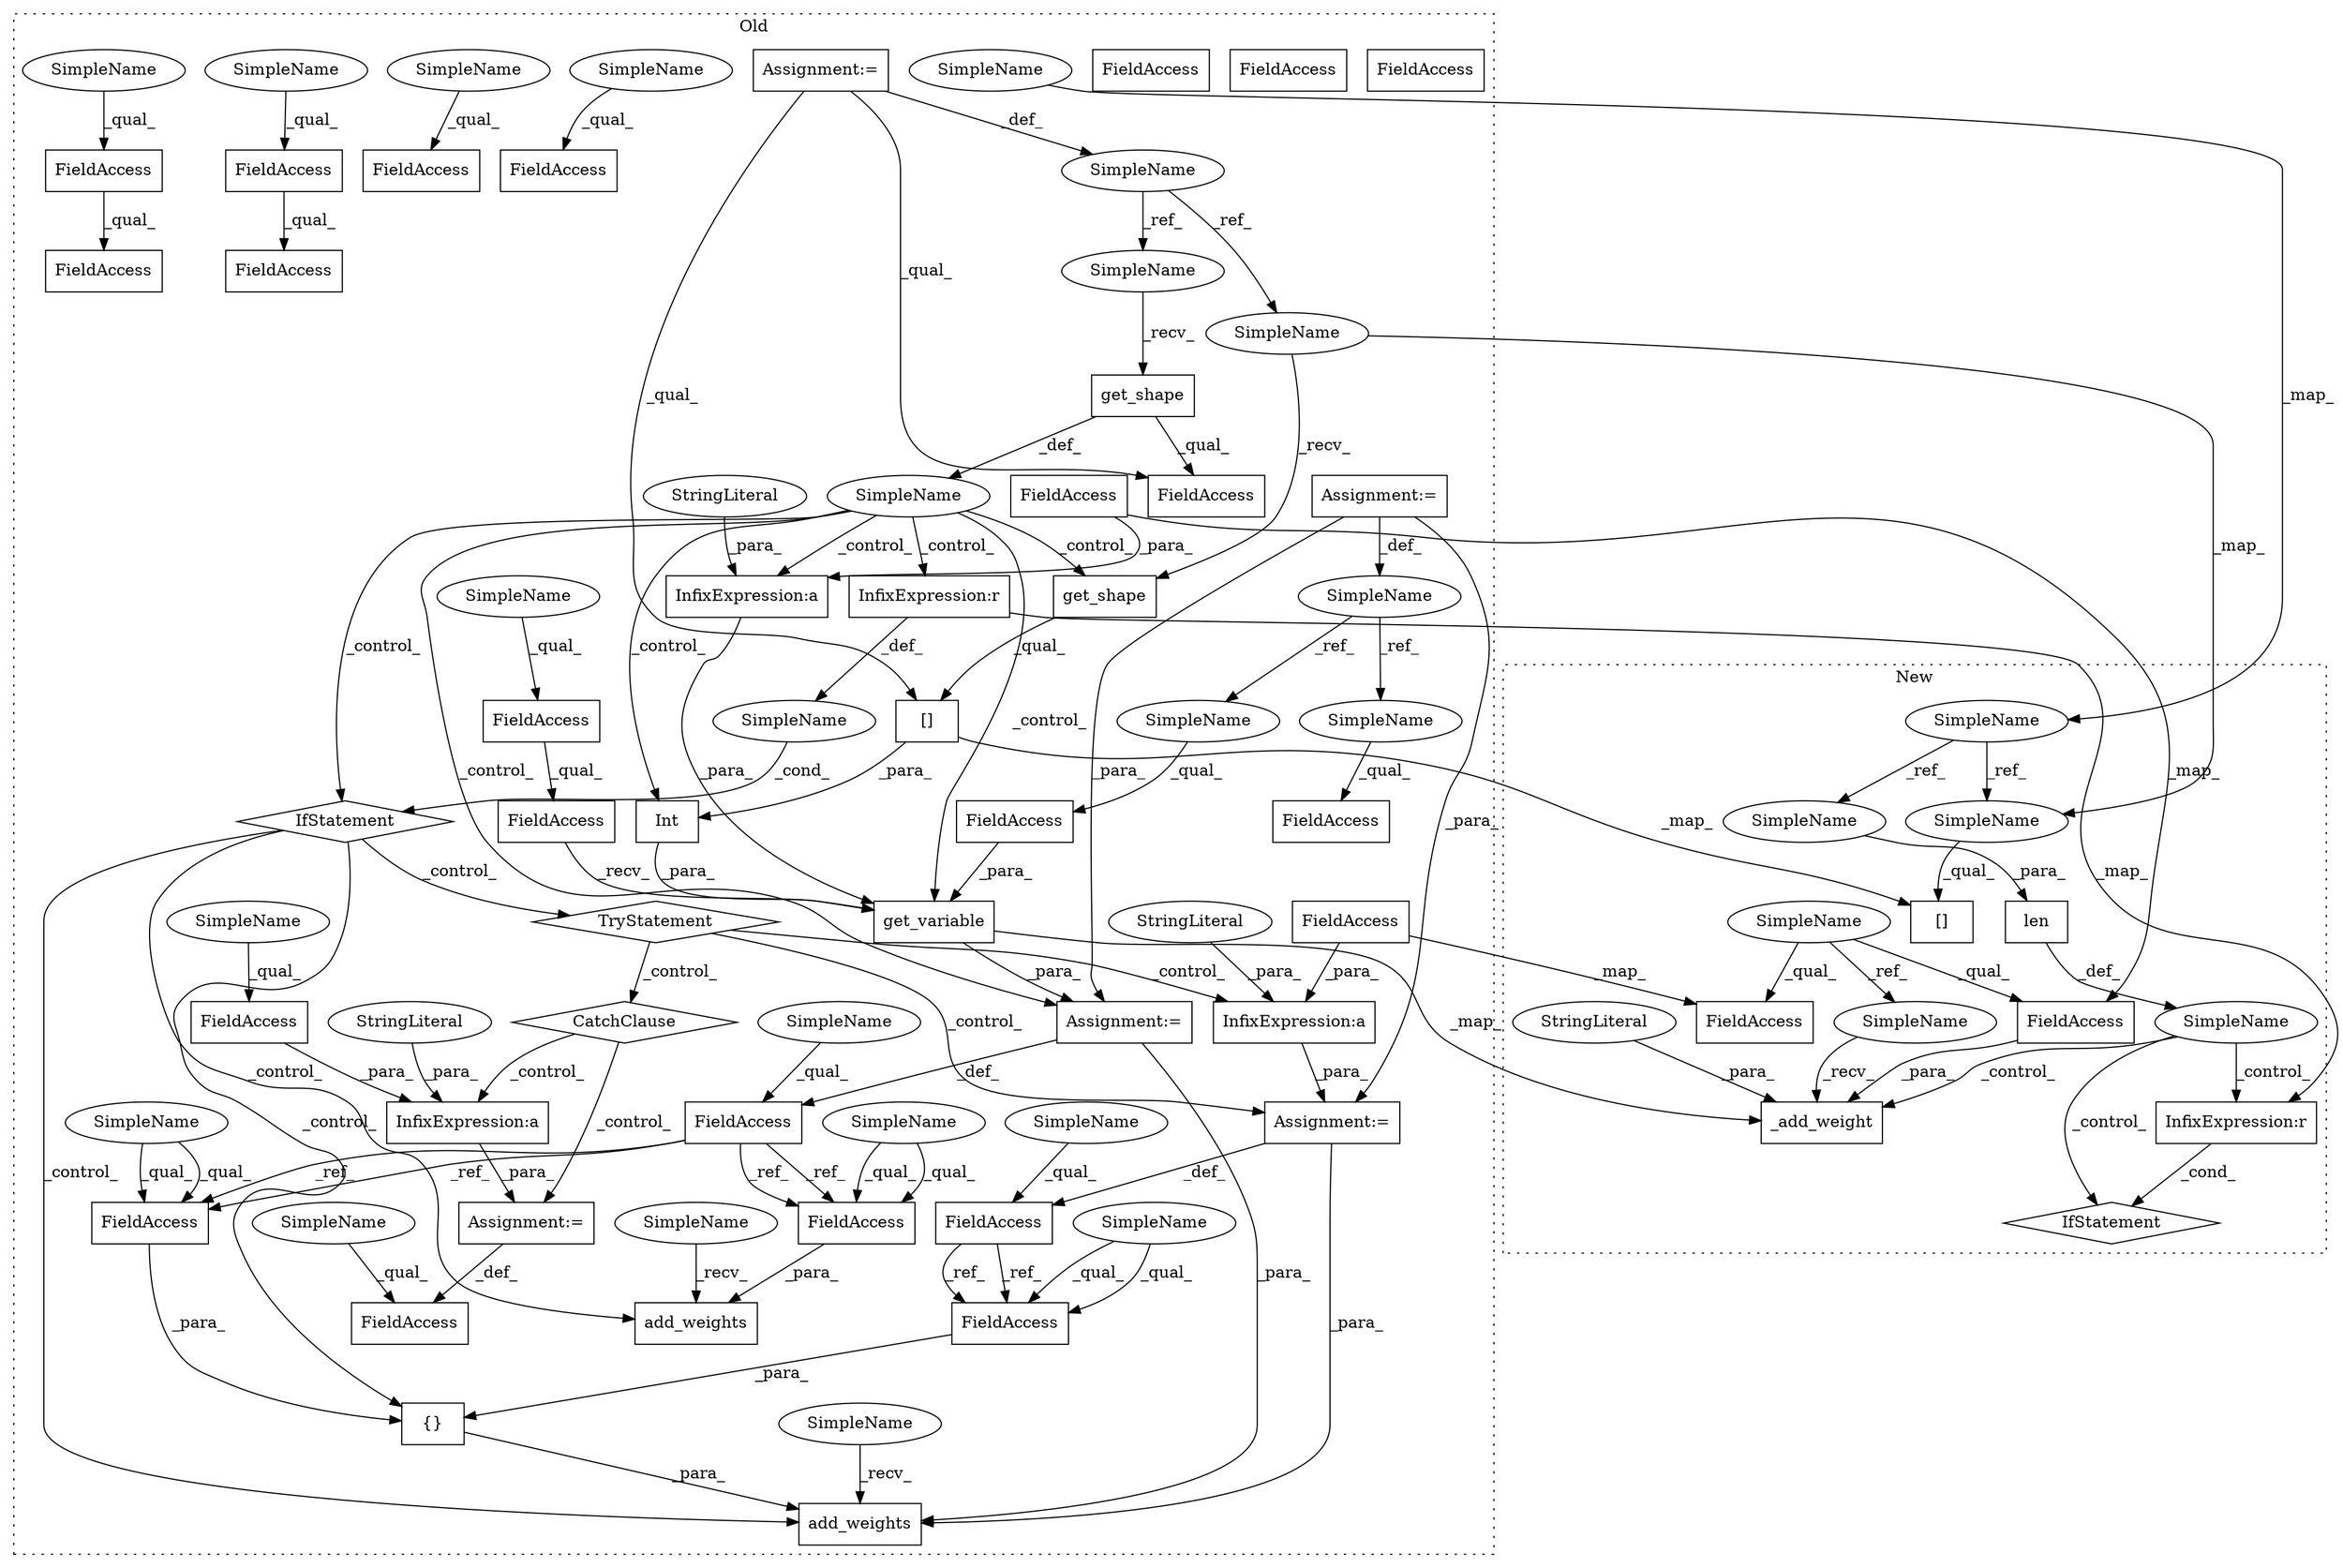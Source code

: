 digraph G {
subgraph cluster0 {
1 [label="get_variable" a="32" s="1495,1614" l="13,1" shape="box"];
3 [label="FieldAccess" a="22" s="1474" l="20" shape="box"];
4 [label="FieldAccess" a="22" s="1467" l="6" shape="box"];
5 [label="FieldAccess" a="22" s="1576" l="21" shape="box"];
6 [label="FieldAccess" a="22" s="1474" l="17" shape="box"];
7 [label="InfixExpression:a" a="27" s="1518" l="3" shape="box"];
9 [label="FieldAccess" a="22" s="1509" l="9" shape="box"];
11 [label="StringLiteral" a="45" s="1521" l="5" shape="ellipse"];
13 [label="FieldAccess" a="22" s="1668" l="6" shape="box"];
14 [label="Assignment:=" a="7" s="1473" l="1" shape="box"];
15 [label="FieldAccess" a="22" s="2057" l="6" shape="box"];
16 [label="add_weights" a="32" s="2045,2063" l="12,1" shape="box"];
17 [label="FieldAccess" a="22" s="2010" l="6" shape="box"];
18 [label="FieldAccess" a="22" s="2003" l="6" shape="box"];
19 [label="IfStatement" a="25" s="1621,1644" l="4,2" shape="diamond"];
20 [label="FieldAccess" a="22" s="1710" l="9" shape="box"];
22 [label="{}" a="4" s="2002,2016" l="1,1" shape="box"];
23 [label="add_weights" a="32" s="1981,2017" l="12,1" shape="box"];
24 [label="FieldAccess" a="22" s="1675" l="17" shape="box"];
25 [label="SimpleName" a="42" s="1159" l="12" shape="ellipse"];
26 [label="FieldAccess" a="22" s="1753" l="21" shape="box"];
27 [label="FieldAccess" a="22" s="1856" l="17" shape="box"];
28 [label="FieldAccess" a="22" s="1856" l="20" shape="box"];
29 [label="Assignment:=" a="7" s="1159" l="12" shape="box"];
30 [label="InfixExpression:a" a="27" s="1719" l="3" shape="box"];
31 [label="StringLiteral" a="45" s="1722" l="4" shape="ellipse"];
32 [label="FieldAccess" a="22" s="1675" l="20" shape="box"];
33 [label="Assignment:=" a="7" s="1674" l="1" shape="box"];
34 [label="InfixExpression:a" a="27" s="1900" l="3" shape="box"];
35 [label="SimpleName" a="42" s="" l="" shape="ellipse"];
36 [label="CatchClause" a="12" s="1803,1837" l="13,2" shape="diamond"];
37 [label="StringLiteral" a="45" s="1903" l="4" shape="ellipse"];
38 [label="FieldAccess" a="22" s="1849" l="6" shape="box"];
39 [label="FieldAccess" a="22" s="1891" l="9" shape="box"];
40 [label="FieldAccess" a="22" s="1741" l="11" shape="box"];
41 [label="FieldAccess" a="22" s="1775" l="16" shape="box"];
42 [label="TryStatement" a="54" s="1654" l="4" shape="diamond"];
43 [label="Assignment:=" a="7" s="1855" l="1" shape="box"];
44 [label="SimpleName" a="42" s="" l="" shape="ellipse"];
45 [label="get_shape" a="32" s="1445" l="11" shape="box"];
46 [label="Int" a="32" s="1434,1460" l="4,1" shape="box"];
47 [label="get_shape" a="32" s="1188" l="11" shape="box"];
48 [label="SimpleName" a="42" s="1110" l="6" shape="ellipse"];
51 [label="InfixExpression:r" a="27" s="1636" l="4" shape="box"];
53 [label="FieldAccess" a="22" s="1181" l="24" shape="box"];
56 [label="SimpleName" a="42" s="1079" l="6" shape="ellipse"];
58 [label="[]" a="2" s="1438,1459" l="19,1" shape="box"];
59 [label="Assignment:=" a="7" s="1110" l="6" shape="box"];
60 [label="SimpleName" a="42" s="1753" l="12" shape="ellipse"];
61 [label="SimpleName" a="42" s="1576" l="12" shape="ellipse"];
62 [label="SimpleName" a="42" s="1849" l="4" shape="ellipse"];
63 [label="SimpleName" a="42" s="1891" l="4" shape="ellipse"];
64 [label="FieldAccess" a="22" s="2057" l="6" shape="box"];
65 [label="FieldAccess" a="22" s="2003" l="6" shape="box"];
66 [label="SimpleName" a="42" s="1438" l="6" shape="ellipse"];
67 [label="SimpleName" a="42" s="1181" l="6" shape="ellipse"];
69 [label="SimpleName" a="42" s="2010" l="4" shape="ellipse"];
70 [label="SimpleName" a="42" s="2057" l="4" shape="ellipse"];
71 [label="SimpleName" a="42" s="1775" l="4" shape="ellipse"];
72 [label="SimpleName" a="42" s="1976" l="4" shape="ellipse"];
73 [label="SimpleName" a="42" s="2040" l="4" shape="ellipse"];
74 [label="SimpleName" a="42" s="1467" l="4" shape="ellipse"];
75 [label="SimpleName" a="42" s="1741" l="4" shape="ellipse"];
76 [label="SimpleName" a="42" s="1668" l="4" shape="ellipse"];
77 [label="SimpleName" a="42" s="2003" l="4" shape="ellipse"];
80 [label="FieldAccess" a="22" s="2010" l="6" shape="box"];
81 [label="SimpleName" a="42" s="1675" l="10" shape="ellipse"];
82 [label="SimpleName" a="42" s="1856" l="10" shape="ellipse"];
83 [label="SimpleName" a="42" s="1474" l="10" shape="ellipse"];
label = "Old";
style="dotted";
}
subgraph cluster1 {
2 [label="_add_weight" a="32" s="1344,1440" l="12,1" shape="box"];
8 [label="FieldAccess" a="22" s="1356" l="9" shape="box"];
10 [label="SimpleName" a="42" s="1023" l="4" shape="ellipse"];
12 [label="StringLiteral" a="45" s="1366" l="9" shape="ellipse"];
21 [label="FieldAccess" a="22" s="1497" l="9" shape="box"];
49 [label="SimpleName" a="42" s="" l="" shape="ellipse"];
50 [label="InfixExpression:r" a="27" s="1462" l="4" shape="box"];
52 [label="len" a="32" s="1071,1087" l="4,1" shape="box"];
54 [label="IfStatement" a="25" s="1447,1470" l="4,2" shape="diamond"];
55 [label="SimpleName" a="42" s="1034" l="12" shape="ellipse"];
57 [label="[]" a="2" s="1317,1332" l="13,1" shape="box"];
68 [label="SimpleName" a="42" s="1339" l="4" shape="ellipse"];
78 [label="SimpleName" a="42" s="1317" l="12" shape="ellipse"];
79 [label="SimpleName" a="42" s="1075" l="12" shape="ellipse"];
label = "New";
style="dotted";
}
1 -> 14 [label="_para_"];
1 -> 2 [label="_map_"];
3 -> 1 [label="_recv_"];
4 -> 65 [label="_ref_"];
4 -> 64 [label="_ref_"];
4 -> 64 [label="_ref_"];
4 -> 65 [label="_ref_"];
5 -> 1 [label="_para_"];
6 -> 3 [label="_qual_"];
7 -> 1 [label="_para_"];
8 -> 2 [label="_para_"];
9 -> 8 [label="_map_"];
9 -> 7 [label="_para_"];
10 -> 8 [label="_qual_"];
10 -> 68 [label="_ref_"];
10 -> 21 [label="_qual_"];
11 -> 7 [label="_para_"];
12 -> 2 [label="_para_"];
13 -> 80 [label="_ref_"];
13 -> 80 [label="_ref_"];
14 -> 23 [label="_para_"];
14 -> 4 [label="_def_"];
19 -> 22 [label="_control_"];
19 -> 42 [label="_control_"];
19 -> 16 [label="_control_"];
19 -> 23 [label="_control_"];
20 -> 30 [label="_para_"];
20 -> 21 [label="_map_"];
22 -> 23 [label="_para_"];
24 -> 32 [label="_qual_"];
25 -> 61 [label="_ref_"];
25 -> 60 [label="_ref_"];
27 -> 28 [label="_qual_"];
29 -> 25 [label="_def_"];
29 -> 33 [label="_para_"];
29 -> 14 [label="_para_"];
30 -> 33 [label="_para_"];
31 -> 30 [label="_para_"];
33 -> 23 [label="_para_"];
33 -> 13 [label="_def_"];
34 -> 43 [label="_para_"];
35 -> 19 [label="_cond_"];
36 -> 43 [label="_control_"];
36 -> 34 [label="_control_"];
37 -> 34 [label="_para_"];
39 -> 34 [label="_para_"];
42 -> 30 [label="_control_"];
42 -> 33 [label="_control_"];
42 -> 36 [label="_control_"];
43 -> 38 [label="_def_"];
44 -> 51 [label="_control_"];
44 -> 14 [label="_control_"];
44 -> 1 [label="_control_"];
44 -> 7 [label="_control_"];
44 -> 19 [label="_control_"];
44 -> 45 [label="_control_"];
44 -> 46 [label="_control_"];
45 -> 58 [label="_qual_"];
46 -> 1 [label="_para_"];
47 -> 53 [label="_qual_"];
47 -> 44 [label="_def_"];
48 -> 67 [label="_ref_"];
48 -> 66 [label="_ref_"];
49 -> 50 [label="_control_"];
49 -> 54 [label="_control_"];
49 -> 2 [label="_control_"];
50 -> 54 [label="_cond_"];
51 -> 50 [label="_map_"];
51 -> 35 [label="_def_"];
52 -> 49 [label="_def_"];
55 -> 79 [label="_ref_"];
55 -> 78 [label="_ref_"];
56 -> 55 [label="_map_"];
58 -> 46 [label="_para_"];
58 -> 57 [label="_map_"];
59 -> 48 [label="_def_"];
59 -> 58 [label="_qual_"];
59 -> 53 [label="_qual_"];
60 -> 26 [label="_qual_"];
61 -> 5 [label="_qual_"];
62 -> 38 [label="_qual_"];
63 -> 39 [label="_qual_"];
64 -> 16 [label="_para_"];
65 -> 22 [label="_para_"];
66 -> 45 [label="_recv_"];
66 -> 78 [label="_map_"];
67 -> 47 [label="_recv_"];
68 -> 2 [label="_recv_"];
69 -> 80 [label="_qual_"];
69 -> 80 [label="_qual_"];
70 -> 64 [label="_qual_"];
70 -> 64 [label="_qual_"];
71 -> 41 [label="_qual_"];
72 -> 23 [label="_recv_"];
73 -> 16 [label="_recv_"];
74 -> 4 [label="_qual_"];
75 -> 40 [label="_qual_"];
76 -> 13 [label="_qual_"];
77 -> 65 [label="_qual_"];
77 -> 65 [label="_qual_"];
78 -> 57 [label="_qual_"];
79 -> 52 [label="_para_"];
80 -> 22 [label="_para_"];
81 -> 24 [label="_qual_"];
82 -> 27 [label="_qual_"];
83 -> 6 [label="_qual_"];
}